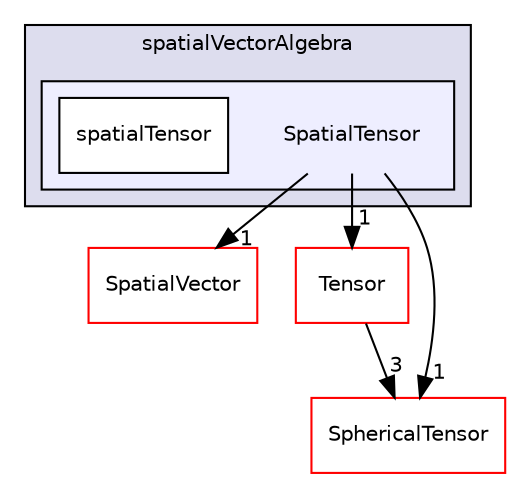 digraph "src/OpenFOAM/primitives/spatialVectorAlgebra/SpatialTensor" {
  bgcolor=transparent;
  compound=true
  node [ fontsize="10", fontname="Helvetica"];
  edge [ labelfontsize="10", labelfontname="Helvetica"];
  subgraph clusterdir_0d054148b2ad42a055e9a559a10add02 {
    graph [ bgcolor="#ddddee", pencolor="black", label="spatialVectorAlgebra" fontname="Helvetica", fontsize="10", URL="dir_0d054148b2ad42a055e9a559a10add02.html"]
  subgraph clusterdir_a6b8a6f9dface4c74b0aa8fa3cc8b4c1 {
    graph [ bgcolor="#eeeeff", pencolor="black", label="" URL="dir_a6b8a6f9dface4c74b0aa8fa3cc8b4c1.html"];
    dir_a6b8a6f9dface4c74b0aa8fa3cc8b4c1 [shape=plaintext label="SpatialTensor"];
    dir_b1309e4acb02a176b805527d92dce595 [shape=box label="spatialTensor" color="black" fillcolor="white" style="filled" URL="dir_b1309e4acb02a176b805527d92dce595.html"];
  }
  }
  dir_1a21c85ef952176fd1a5b65876ff17ef [shape=box label="SpatialVector" color="red" URL="dir_1a21c85ef952176fd1a5b65876ff17ef.html"];
  dir_15da0e2a135f43ffeb4645c968ce8ac7 [shape=box label="Tensor" color="red" URL="dir_15da0e2a135f43ffeb4645c968ce8ac7.html"];
  dir_b065e1a4bed1b058c87ac57271f42191 [shape=box label="SphericalTensor" color="red" URL="dir_b065e1a4bed1b058c87ac57271f42191.html"];
  dir_a6b8a6f9dface4c74b0aa8fa3cc8b4c1->dir_1a21c85ef952176fd1a5b65876ff17ef [headlabel="1", labeldistance=1.5 headhref="dir_002391_002394.html"];
  dir_a6b8a6f9dface4c74b0aa8fa3cc8b4c1->dir_15da0e2a135f43ffeb4645c968ce8ac7 [headlabel="1", labeldistance=1.5 headhref="dir_002391_002416.html"];
  dir_a6b8a6f9dface4c74b0aa8fa3cc8b4c1->dir_b065e1a4bed1b058c87ac57271f42191 [headlabel="1", labeldistance=1.5 headhref="dir_002391_002396.html"];
  dir_15da0e2a135f43ffeb4645c968ce8ac7->dir_b065e1a4bed1b058c87ac57271f42191 [headlabel="3", labeldistance=1.5 headhref="dir_002416_002396.html"];
}
